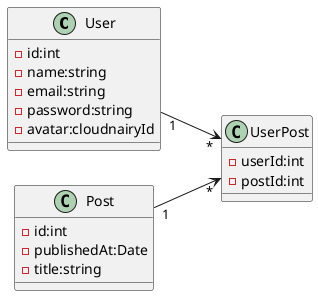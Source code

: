 @startuml 
left to right direction
class User{
    -id:int
    -name:string
    -email:string
    -password:string
    -avatar:cloudnairyId
}
class Post{
    -id:int
    -publishedAt:Date
    -title:string
}
class UserPost{
    -userId:int
    -postId:int

} 

User "1" --> "*" UserPost
Post "1" --> "*" UserPost

@enduml